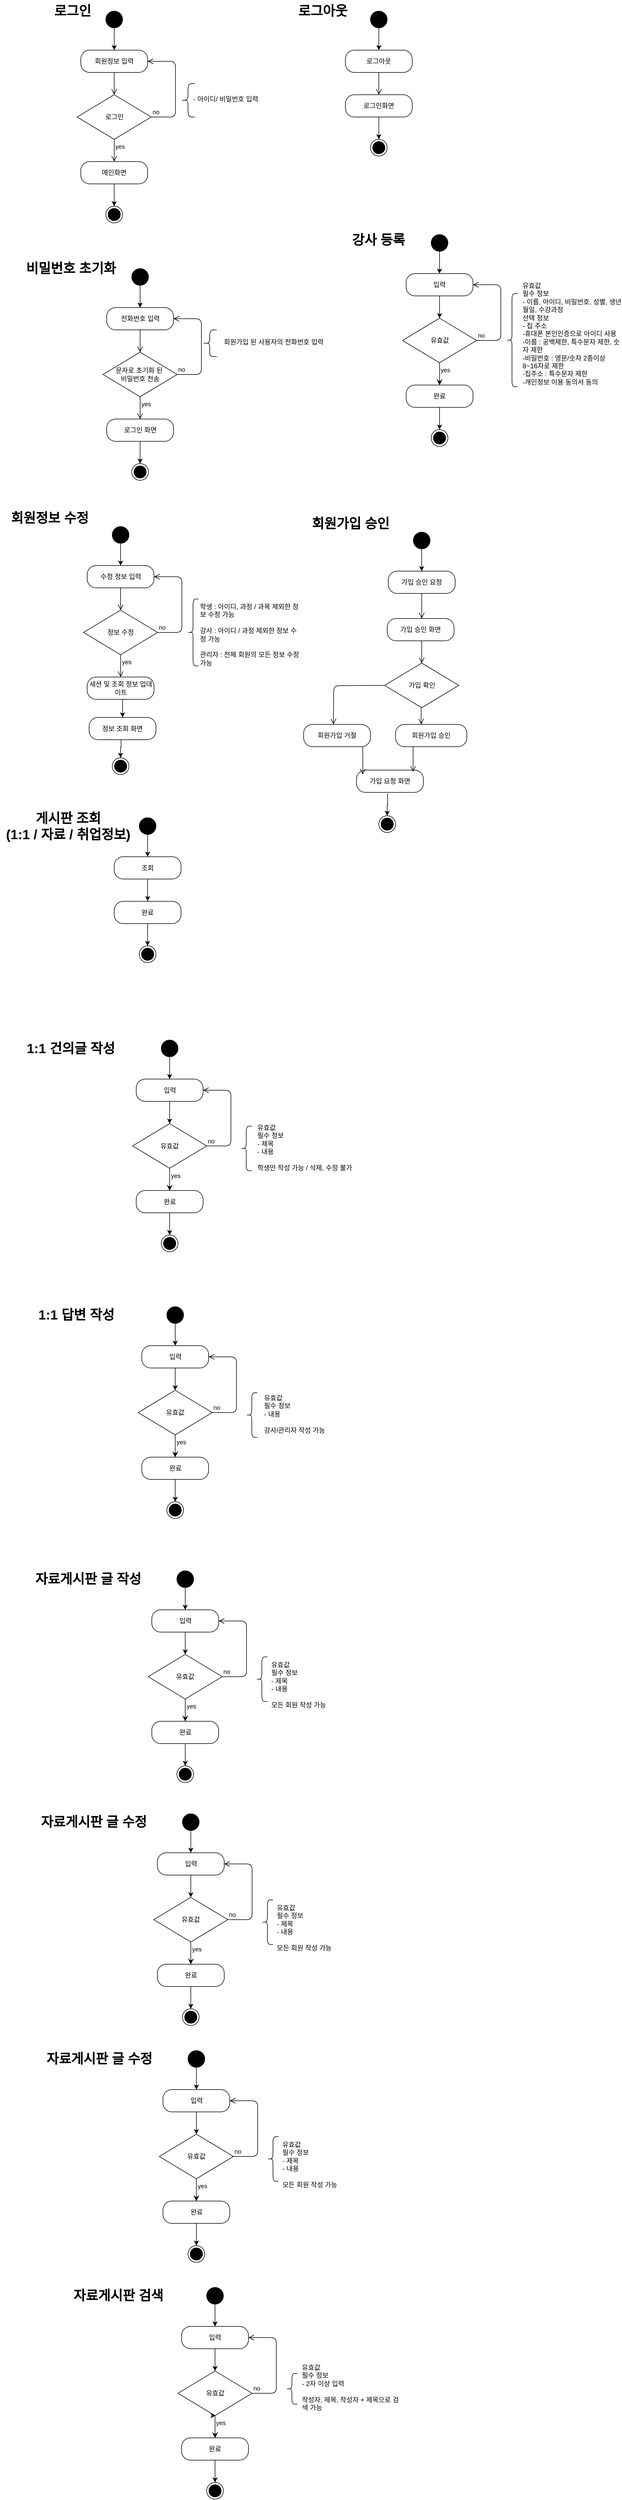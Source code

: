 <mxfile version="10.6.5" type="device"><diagram id="bCNBobbqlN_mOFYmyGIE" name="Page-1"><mxGraphModel dx="1394" dy="715" grid="1" gridSize="10" guides="1" tooltips="1" connect="1" arrows="1" fold="1" page="1" pageScale="1" pageWidth="1000" pageHeight="2000" math="0" shadow="0"><root><mxCell id="0"/><mxCell id="1" parent="0"/><mxCell id="u-RbfSoz8ixQ1ayMoQ2d-29" style="edgeStyle=orthogonalEdgeStyle;rounded=0;orthogonalLoop=1;jettySize=auto;html=1;entryX=0.5;entryY=0;entryDx=0;entryDy=0;" parent="1" source="u-RbfSoz8ixQ1ayMoQ2d-7" target="u-RbfSoz8ixQ1ayMoQ2d-18" edge="1"><mxGeometry relative="1" as="geometry"/></mxCell><mxCell id="u-RbfSoz8ixQ1ayMoQ2d-7" value="" style="ellipse;whiteSpace=wrap;html=1;aspect=fixed;fillColor=#000000;" parent="1" vertex="1"><mxGeometry x="190" y="70" width="30" height="30" as="geometry"/></mxCell><mxCell id="u-RbfSoz8ixQ1ayMoQ2d-13" value="" style="ellipse;html=1;shape=endState;fillColor=#000000;strokeColor=#000000;" parent="1" vertex="1"><mxGeometry x="190" y="420" width="30" height="30" as="geometry"/></mxCell><mxCell id="u-RbfSoz8ixQ1ayMoQ2d-15" value="로그인" style="rhombus;whiteSpace=wrap;html=1;fillColor=#FFFFFF;strokeColor=#000000;" parent="1" vertex="1"><mxGeometry x="138.5" y="220" width="133" height="80" as="geometry"/></mxCell><mxCell id="u-RbfSoz8ixQ1ayMoQ2d-16" value="no" style="edgeStyle=orthogonalEdgeStyle;html=1;align=left;verticalAlign=bottom;endArrow=open;endSize=8;strokeColor=#000000;entryX=1;entryY=0.5;entryDx=0;entryDy=0;exitX=1;exitY=0.5;exitDx=0;exitDy=0;" parent="1" source="u-RbfSoz8ixQ1ayMoQ2d-15" target="u-RbfSoz8ixQ1ayMoQ2d-18" edge="1"><mxGeometry x="-1" relative="1" as="geometry"><mxPoint x="345" y="260" as="targetPoint"/><Array as="points"><mxPoint x="315" y="260"/><mxPoint x="315" y="160"/></Array></mxGeometry></mxCell><mxCell id="u-RbfSoz8ixQ1ayMoQ2d-17" value="yes" style="edgeStyle=orthogonalEdgeStyle;html=1;align=left;verticalAlign=top;endArrow=open;endSize=8;strokeColor=#000000;" parent="1" source="u-RbfSoz8ixQ1ayMoQ2d-15" edge="1"><mxGeometry x="-1" relative="1" as="geometry"><mxPoint x="205" y="340" as="targetPoint"/></mxGeometry></mxCell><mxCell id="u-RbfSoz8ixQ1ayMoQ2d-18" value="회원정보 입력" style="rounded=1;whiteSpace=wrap;html=1;arcSize=40;fontColor=#000000;fillColor=#FFFFFF;strokeColor=#000000;" parent="1" vertex="1"><mxGeometry x="145" y="140" width="120" height="40" as="geometry"/></mxCell><mxCell id="u-RbfSoz8ixQ1ayMoQ2d-19" value="" style="edgeStyle=orthogonalEdgeStyle;html=1;verticalAlign=bottom;endArrow=open;endSize=8;strokeColor=#000000;" parent="1" source="u-RbfSoz8ixQ1ayMoQ2d-18" edge="1"><mxGeometry relative="1" as="geometry"><mxPoint x="205" y="220" as="targetPoint"/></mxGeometry></mxCell><mxCell id="u-RbfSoz8ixQ1ayMoQ2d-21" value="" style="shape=curlyBracket;whiteSpace=wrap;html=1;rounded=1;fillColor=#FFFFFF;" parent="1" vertex="1"><mxGeometry x="325" y="200" width="25" height="60" as="geometry"/></mxCell><mxCell id="u-RbfSoz8ixQ1ayMoQ2d-27" value="&lt;div style=&quot;text-align: left&quot;&gt;&lt;br&gt;&lt;/div&gt;&lt;div style=&quot;text-align: left&quot;&gt;&lt;span&gt;- 아이디/ 비밀번호 입력&lt;/span&gt;&lt;/div&gt;" style="text;html=1;strokeColor=none;fillColor=none;align=left;verticalAlign=top;whiteSpace=wrap;rounded=0;" parent="1" vertex="1"><mxGeometry x="345" y="200" width="135" height="70" as="geometry"/></mxCell><mxCell id="u-RbfSoz8ixQ1ayMoQ2d-30" style="edgeStyle=orthogonalEdgeStyle;rounded=0;orthogonalLoop=1;jettySize=auto;html=1;entryX=0.5;entryY=0;entryDx=0;entryDy=0;" parent="1" source="u-RbfSoz8ixQ1ayMoQ2d-28" target="u-RbfSoz8ixQ1ayMoQ2d-13" edge="1"><mxGeometry relative="1" as="geometry"/></mxCell><mxCell id="u-RbfSoz8ixQ1ayMoQ2d-28" value="메인화면" style="rounded=1;whiteSpace=wrap;html=1;arcSize=40;fontColor=#000000;fillColor=#FFFFFF;strokeColor=#000000;" parent="1" vertex="1"><mxGeometry x="145" y="340" width="120" height="40" as="geometry"/></mxCell><mxCell id="u-RbfSoz8ixQ1ayMoQ2d-31" value="로그인" style="text;strokeColor=none;fillColor=none;html=1;fontSize=24;fontStyle=1;verticalAlign=middle;align=center;" parent="1" vertex="1"><mxGeometry x="80" y="50" width="100" height="40" as="geometry"/></mxCell><mxCell id="RcKYRtYj7qmpSIe4hJUD-1" style="edgeStyle=orthogonalEdgeStyle;rounded=0;orthogonalLoop=1;jettySize=auto;html=1;entryX=0.5;entryY=0;entryDx=0;entryDy=0;" parent="1" source="RcKYRtYj7qmpSIe4hJUD-2" target="RcKYRtYj7qmpSIe4hJUD-7" edge="1"><mxGeometry relative="1" as="geometry"/></mxCell><mxCell id="RcKYRtYj7qmpSIe4hJUD-2" value="" style="ellipse;whiteSpace=wrap;html=1;aspect=fixed;fillColor=#000000;" parent="1" vertex="1"><mxGeometry x="665" y="70" width="30" height="30" as="geometry"/></mxCell><mxCell id="RcKYRtYj7qmpSIe4hJUD-3" value="" style="ellipse;html=1;shape=endState;fillColor=#000000;strokeColor=#000000;" parent="1" vertex="1"><mxGeometry x="665" y="300" width="30" height="30" as="geometry"/></mxCell><mxCell id="RcKYRtYj7qmpSIe4hJUD-7" value="로그아웃" style="rounded=1;whiteSpace=wrap;html=1;arcSize=40;fontColor=#000000;fillColor=#FFFFFF;strokeColor=#000000;" parent="1" vertex="1"><mxGeometry x="620" y="140" width="120" height="40" as="geometry"/></mxCell><mxCell id="RcKYRtYj7qmpSIe4hJUD-8" value="" style="edgeStyle=orthogonalEdgeStyle;html=1;verticalAlign=bottom;endArrow=open;endSize=8;strokeColor=#000000;" parent="1" source="RcKYRtYj7qmpSIe4hJUD-7" edge="1"><mxGeometry relative="1" as="geometry"><mxPoint x="680" y="220" as="targetPoint"/></mxGeometry></mxCell><mxCell id="RcKYRtYj7qmpSIe4hJUD-11" style="edgeStyle=orthogonalEdgeStyle;rounded=0;orthogonalLoop=1;jettySize=auto;html=1;entryX=0.5;entryY=0;entryDx=0;entryDy=0;" parent="1" source="RcKYRtYj7qmpSIe4hJUD-12" target="RcKYRtYj7qmpSIe4hJUD-3" edge="1"><mxGeometry relative="1" as="geometry"/></mxCell><mxCell id="RcKYRtYj7qmpSIe4hJUD-12" value="로그인화면" style="rounded=1;whiteSpace=wrap;html=1;arcSize=40;fontColor=#000000;fillColor=#FFFFFF;strokeColor=#000000;" parent="1" vertex="1"><mxGeometry x="620" y="220" width="120" height="40" as="geometry"/></mxCell><mxCell id="RcKYRtYj7qmpSIe4hJUD-13" value="로그아웃" style="text;strokeColor=none;fillColor=none;html=1;fontSize=24;fontStyle=1;verticalAlign=middle;align=center;" parent="1" vertex="1"><mxGeometry x="500" y="50" width="158" height="40" as="geometry"/></mxCell><mxCell id="RcKYRtYj7qmpSIe4hJUD-27" style="edgeStyle=orthogonalEdgeStyle;rounded=0;orthogonalLoop=1;jettySize=auto;html=1;entryX=0.5;entryY=0;entryDx=0;entryDy=0;" parent="1" source="RcKYRtYj7qmpSIe4hJUD-28" target="RcKYRtYj7qmpSIe4hJUD-33" edge="1"><mxGeometry relative="1" as="geometry"/></mxCell><mxCell id="RcKYRtYj7qmpSIe4hJUD-28" value="" style="ellipse;whiteSpace=wrap;html=1;aspect=fixed;fillColor=#000000;" parent="1" vertex="1"><mxGeometry x="236.5" y="532" width="30" height="30" as="geometry"/></mxCell><mxCell id="RcKYRtYj7qmpSIe4hJUD-29" value="" style="ellipse;html=1;shape=endState;fillColor=#000000;strokeColor=#000000;" parent="1" vertex="1"><mxGeometry x="236.5" y="882" width="30" height="30" as="geometry"/></mxCell><mxCell id="RcKYRtYj7qmpSIe4hJUD-30" value="문자로 초기화 된&amp;nbsp;&lt;br&gt;비밀번호 전송&lt;br&gt;" style="rhombus;whiteSpace=wrap;html=1;fillColor=#FFFFFF;strokeColor=#000000;" parent="1" vertex="1"><mxGeometry x="185" y="682" width="133" height="80" as="geometry"/></mxCell><mxCell id="RcKYRtYj7qmpSIe4hJUD-31" value="no" style="edgeStyle=orthogonalEdgeStyle;html=1;align=left;verticalAlign=bottom;endArrow=open;endSize=8;strokeColor=#000000;entryX=1;entryY=0.5;entryDx=0;entryDy=0;exitX=1;exitY=0.5;exitDx=0;exitDy=0;" parent="1" source="RcKYRtYj7qmpSIe4hJUD-30" target="RcKYRtYj7qmpSIe4hJUD-33" edge="1"><mxGeometry x="-1" relative="1" as="geometry"><mxPoint x="391.5" y="722" as="targetPoint"/><Array as="points"><mxPoint x="361.5" y="722"/><mxPoint x="361.5" y="622"/></Array></mxGeometry></mxCell><mxCell id="RcKYRtYj7qmpSIe4hJUD-32" value="yes" style="edgeStyle=orthogonalEdgeStyle;html=1;align=left;verticalAlign=top;endArrow=open;endSize=8;strokeColor=#000000;" parent="1" source="RcKYRtYj7qmpSIe4hJUD-30" edge="1"><mxGeometry x="-1" relative="1" as="geometry"><mxPoint x="251.5" y="802" as="targetPoint"/></mxGeometry></mxCell><mxCell id="RcKYRtYj7qmpSIe4hJUD-33" value="전화번호 입력" style="rounded=1;whiteSpace=wrap;html=1;arcSize=40;fontColor=#000000;fillColor=#FFFFFF;strokeColor=#000000;" parent="1" vertex="1"><mxGeometry x="191.5" y="602" width="120" height="40" as="geometry"/></mxCell><mxCell id="RcKYRtYj7qmpSIe4hJUD-34" value="" style="edgeStyle=orthogonalEdgeStyle;html=1;verticalAlign=bottom;endArrow=open;endSize=8;strokeColor=#000000;" parent="1" source="RcKYRtYj7qmpSIe4hJUD-33" edge="1"><mxGeometry relative="1" as="geometry"><mxPoint x="251.5" y="682" as="targetPoint"/></mxGeometry></mxCell><mxCell id="RcKYRtYj7qmpSIe4hJUD-35" value="" style="shape=curlyBracket;whiteSpace=wrap;html=1;rounded=1;fillColor=#FFFFFF;" parent="1" vertex="1"><mxGeometry x="364" y="642" width="25" height="48" as="geometry"/></mxCell><mxCell id="RcKYRtYj7qmpSIe4hJUD-36" value="&lt;div style=&quot;text-align: left&quot;&gt;&lt;br&gt;&lt;/div&gt;&lt;div style=&quot;text-align: left&quot;&gt;&lt;span&gt;회원가입 된 사용자의 전화번호 입력&lt;/span&gt;&lt;/div&gt;" style="text;html=1;strokeColor=none;fillColor=none;align=center;verticalAlign=middle;whiteSpace=wrap;rounded=0;" parent="1" vertex="1"><mxGeometry x="384" y="642" width="215" height="28" as="geometry"/></mxCell><mxCell id="RcKYRtYj7qmpSIe4hJUD-37" style="edgeStyle=orthogonalEdgeStyle;rounded=0;orthogonalLoop=1;jettySize=auto;html=1;entryX=0.5;entryY=0;entryDx=0;entryDy=0;" parent="1" source="RcKYRtYj7qmpSIe4hJUD-38" target="RcKYRtYj7qmpSIe4hJUD-29" edge="1"><mxGeometry relative="1" as="geometry"/></mxCell><mxCell id="RcKYRtYj7qmpSIe4hJUD-38" value="로그인 화면" style="rounded=1;whiteSpace=wrap;html=1;arcSize=40;fontColor=#000000;fillColor=#FFFFFF;strokeColor=#000000;" parent="1" vertex="1"><mxGeometry x="191.5" y="802" width="120" height="40" as="geometry"/></mxCell><mxCell id="RcKYRtYj7qmpSIe4hJUD-39" value="비밀번호 초기화" style="text;strokeColor=none;fillColor=none;html=1;fontSize=24;fontStyle=1;verticalAlign=middle;align=center;" parent="1" vertex="1"><mxGeometry x="76.5" y="512" width="100" height="40" as="geometry"/></mxCell><mxCell id="RcKYRtYj7qmpSIe4hJUD-40" style="edgeStyle=orthogonalEdgeStyle;rounded=0;orthogonalLoop=1;jettySize=auto;html=1;entryX=0.5;entryY=0;entryDx=0;entryDy=0;" parent="1" source="RcKYRtYj7qmpSIe4hJUD-41" target="RcKYRtYj7qmpSIe4hJUD-46" edge="1"><mxGeometry relative="1" as="geometry"/></mxCell><mxCell id="RcKYRtYj7qmpSIe4hJUD-41" value="" style="ellipse;whiteSpace=wrap;html=1;aspect=fixed;fillColor=#000000;" parent="1" vertex="1"><mxGeometry x="201.5" y="995" width="30" height="30" as="geometry"/></mxCell><mxCell id="RcKYRtYj7qmpSIe4hJUD-42" value="" style="ellipse;html=1;shape=endState;fillColor=#000000;strokeColor=#000000;" parent="1" vertex="1"><mxGeometry x="201.5" y="1410" width="30" height="30" as="geometry"/></mxCell><mxCell id="RcKYRtYj7qmpSIe4hJUD-43" value="정보 수정" style="rhombus;whiteSpace=wrap;html=1;fillColor=#FFFFFF;strokeColor=#000000;" parent="1" vertex="1"><mxGeometry x="150" y="1145" width="133" height="80" as="geometry"/></mxCell><mxCell id="RcKYRtYj7qmpSIe4hJUD-44" value="no" style="edgeStyle=orthogonalEdgeStyle;html=1;align=left;verticalAlign=bottom;endArrow=open;endSize=8;strokeColor=#000000;entryX=1;entryY=0.5;entryDx=0;entryDy=0;exitX=1;exitY=0.5;exitDx=0;exitDy=0;" parent="1" source="RcKYRtYj7qmpSIe4hJUD-43" target="RcKYRtYj7qmpSIe4hJUD-46" edge="1"><mxGeometry x="-1" relative="1" as="geometry"><mxPoint x="356.5" y="1185" as="targetPoint"/><Array as="points"><mxPoint x="326.5" y="1185"/><mxPoint x="326.5" y="1085"/></Array></mxGeometry></mxCell><mxCell id="RcKYRtYj7qmpSIe4hJUD-45" value="yes" style="edgeStyle=orthogonalEdgeStyle;html=1;align=left;verticalAlign=top;endArrow=open;endSize=8;strokeColor=#000000;" parent="1" source="RcKYRtYj7qmpSIe4hJUD-43" edge="1"><mxGeometry x="-1" relative="1" as="geometry"><mxPoint x="216.5" y="1265" as="targetPoint"/></mxGeometry></mxCell><mxCell id="RcKYRtYj7qmpSIe4hJUD-46" value="수정 정보 입력" style="rounded=1;whiteSpace=wrap;html=1;arcSize=40;fontColor=#000000;fillColor=#FFFFFF;strokeColor=#000000;" parent="1" vertex="1"><mxGeometry x="156.5" y="1065" width="120" height="40" as="geometry"/></mxCell><mxCell id="RcKYRtYj7qmpSIe4hJUD-47" value="" style="edgeStyle=orthogonalEdgeStyle;html=1;verticalAlign=bottom;endArrow=open;endSize=8;strokeColor=#000000;" parent="1" source="RcKYRtYj7qmpSIe4hJUD-46" edge="1"><mxGeometry relative="1" as="geometry"><mxPoint x="216.5" y="1145" as="targetPoint"/></mxGeometry></mxCell><mxCell id="RcKYRtYj7qmpSIe4hJUD-48" value="" style="shape=curlyBracket;whiteSpace=wrap;html=1;rounded=1;fillColor=#FFFFFF;" parent="1" vertex="1"><mxGeometry x="336.5" y="1125" width="20" height="120" as="geometry"/></mxCell><mxCell id="RcKYRtYj7qmpSIe4hJUD-49" value="&lt;div style=&quot;text-align: left&quot;&gt;학생 : 아이디, 과정 / 과목 제외한 정보 수정 가능&lt;/div&gt;&lt;div style=&quot;text-align: left&quot;&gt;&lt;br&gt;&lt;/div&gt;&lt;div style=&quot;text-align: left&quot;&gt;강사 : 아이디 / 과정 제외한 정보 수정 가능&lt;/div&gt;&lt;div style=&quot;text-align: left&quot;&gt;&lt;br&gt;&lt;/div&gt;&lt;div style=&quot;text-align: left&quot;&gt;관리자 : 전체 회원의 모든 정보 수정 가능&lt;/div&gt;" style="text;html=1;strokeColor=none;fillColor=none;align=left;verticalAlign=top;whiteSpace=wrap;rounded=0;" parent="1" vertex="1"><mxGeometry x="356.5" y="1125" width="180" height="120" as="geometry"/></mxCell><mxCell id="RcKYRtYj7qmpSIe4hJUD-50" style="edgeStyle=orthogonalEdgeStyle;rounded=0;orthogonalLoop=1;jettySize=auto;html=1;entryX=0.5;entryY=0;entryDx=0;entryDy=0;" parent="1" target="RcKYRtYj7qmpSIe4hJUD-42" edge="1"><mxGeometry relative="1" as="geometry"><mxPoint x="217" y="1370" as="sourcePoint"/></mxGeometry></mxCell><mxCell id="RcKYRtYj7qmpSIe4hJUD-51" value="세션 및 조회 정보 업데이트&lt;br&gt;" style="rounded=1;whiteSpace=wrap;html=1;arcSize=40;fontColor=#000000;fillColor=#FFFFFF;strokeColor=#000000;" parent="1" vertex="1"><mxGeometry x="156.5" y="1265" width="120" height="40" as="geometry"/></mxCell><mxCell id="RcKYRtYj7qmpSIe4hJUD-52" value="회원정보 수정" style="text;strokeColor=none;fillColor=none;html=1;fontSize=24;fontStyle=1;verticalAlign=middle;align=center;" parent="1" vertex="1"><mxGeometry x="38.5" y="960" width="100" height="40" as="geometry"/></mxCell><mxCell id="RcKYRtYj7qmpSIe4hJUD-94" value="정보 조회 화면" style="rounded=1;whiteSpace=wrap;html=1;arcSize=40;fontColor=#000000;fillColor=#FFFFFF;strokeColor=#000000;" parent="1" vertex="1"><mxGeometry x="160" y="1337.5" width="120" height="40" as="geometry"/></mxCell><mxCell id="RcKYRtYj7qmpSIe4hJUD-106" style="edgeStyle=orthogonalEdgeStyle;rounded=0;orthogonalLoop=1;jettySize=auto;html=1;entryX=0.5;entryY=0;entryDx=0;entryDy=0;" parent="1" target="RcKYRtYj7qmpSIe4hJUD-94" edge="1"><mxGeometry relative="1" as="geometry"><mxPoint x="215.5" y="1305" as="sourcePoint"/><mxPoint x="216" y="1330" as="targetPoint"/></mxGeometry></mxCell><mxCell id="RcKYRtYj7qmpSIe4hJUD-109" style="edgeStyle=orthogonalEdgeStyle;rounded=0;orthogonalLoop=1;jettySize=auto;html=1;entryX=0.5;entryY=0;entryDx=0;entryDy=0;" parent="1" source="RcKYRtYj7qmpSIe4hJUD-110" target="RcKYRtYj7qmpSIe4hJUD-112" edge="1"><mxGeometry relative="1" as="geometry"/></mxCell><mxCell id="RcKYRtYj7qmpSIe4hJUD-110" value="" style="ellipse;whiteSpace=wrap;html=1;aspect=fixed;fillColor=#000000;" parent="1" vertex="1"><mxGeometry x="250" y="1517.5" width="30" height="30" as="geometry"/></mxCell><mxCell id="RcKYRtYj7qmpSIe4hJUD-111" style="edgeStyle=orthogonalEdgeStyle;rounded=0;orthogonalLoop=1;jettySize=auto;html=1;entryX=0.5;entryY=0;entryDx=0;entryDy=0;" parent="1" source="RcKYRtYj7qmpSIe4hJUD-112" edge="1"><mxGeometry relative="1" as="geometry"><mxPoint x="265.029" y="1667.029" as="targetPoint"/></mxGeometry></mxCell><mxCell id="RcKYRtYj7qmpSIe4hJUD-112" value="조회" style="rounded=1;whiteSpace=wrap;html=1;arcSize=40;fontColor=#000000;fillColor=#FFFFFF;strokeColor=#000000;" parent="1" vertex="1"><mxGeometry x="205" y="1587.5" width="120" height="40" as="geometry"/></mxCell><mxCell id="RcKYRtYj7qmpSIe4hJUD-113" value="완료" style="rounded=1;whiteSpace=wrap;html=1;arcSize=40;fontColor=#000000;fillColor=#FFFFFF;strokeColor=#000000;" parent="1" vertex="1"><mxGeometry x="205" y="1667.5" width="120" height="40" as="geometry"/></mxCell><mxCell id="RcKYRtYj7qmpSIe4hJUD-114" value="게시판 조회&lt;br&gt;(1:1 / 자료 / 취업정보)&lt;br&gt;" style="text;strokeColor=none;fillColor=none;html=1;fontSize=24;fontStyle=1;verticalAlign=middle;align=center;" parent="1" vertex="1"><mxGeometry y="1512.5" width="244" height="40" as="geometry"/></mxCell><mxCell id="RcKYRtYj7qmpSIe4hJUD-115" value="" style="ellipse;html=1;shape=endState;fillColor=#000000;strokeColor=#000000;" parent="1" vertex="1"><mxGeometry x="250" y="1747.5" width="30" height="30" as="geometry"/></mxCell><mxCell id="RcKYRtYj7qmpSIe4hJUD-116" style="edgeStyle=orthogonalEdgeStyle;rounded=0;orthogonalLoop=1;jettySize=auto;html=1;exitX=0.5;exitY=1;exitDx=0;exitDy=0;" parent="1" source="RcKYRtYj7qmpSIe4hJUD-113" target="RcKYRtYj7qmpSIe4hJUD-115" edge="1"><mxGeometry relative="1" as="geometry"><mxPoint x="265.029" y="1707.029" as="sourcePoint"/><mxPoint x="265" y="1867.5" as="targetPoint"/><Array as="points"/></mxGeometry></mxCell><mxCell id="RcKYRtYj7qmpSIe4hJUD-117" value="1:1 건의글 작성&amp;nbsp;&lt;br&gt;" style="text;strokeColor=none;fillColor=none;html=1;fontSize=24;fontStyle=1;verticalAlign=middle;align=center;" parent="1" vertex="1"><mxGeometry x="8" y="1911.5" width="244" height="40" as="geometry"/></mxCell><mxCell id="RcKYRtYj7qmpSIe4hJUD-118" style="edgeStyle=orthogonalEdgeStyle;rounded=0;orthogonalLoop=1;jettySize=auto;html=1;entryX=0.5;entryY=0;entryDx=0;entryDy=0;" parent="1" source="RcKYRtYj7qmpSIe4hJUD-119" target="RcKYRtYj7qmpSIe4hJUD-127" edge="1"><mxGeometry relative="1" as="geometry"/></mxCell><mxCell id="RcKYRtYj7qmpSIe4hJUD-119" value="" style="ellipse;whiteSpace=wrap;html=1;aspect=fixed;fillColor=#000000;" parent="1" vertex="1"><mxGeometry x="289.5" y="1916.5" width="30" height="30" as="geometry"/></mxCell><mxCell id="RcKYRtYj7qmpSIe4hJUD-120" value="" style="ellipse;html=1;shape=endState;fillColor=#000000;strokeColor=#000000;" parent="1" vertex="1"><mxGeometry x="289.5" y="2266.5" width="30" height="30" as="geometry"/></mxCell><mxCell id="RcKYRtYj7qmpSIe4hJUD-121" value="" style="edgeStyle=orthogonalEdgeStyle;rounded=0;orthogonalLoop=1;jettySize=auto;html=1;" parent="1" source="RcKYRtYj7qmpSIe4hJUD-122" target="RcKYRtYj7qmpSIe4hJUD-129" edge="1"><mxGeometry relative="1" as="geometry"/></mxCell><mxCell id="RcKYRtYj7qmpSIe4hJUD-122" value="유효값" style="rhombus;whiteSpace=wrap;html=1;fillColor=#FFFFFF;strokeColor=#000000;" parent="1" vertex="1"><mxGeometry x="238" y="2066.5" width="133" height="80" as="geometry"/></mxCell><mxCell id="RcKYRtYj7qmpSIe4hJUD-123" value="no" style="edgeStyle=orthogonalEdgeStyle;html=1;align=left;verticalAlign=bottom;endArrow=open;endSize=8;strokeColor=#000000;entryX=1;entryY=0.5;entryDx=0;entryDy=0;exitX=1;exitY=0.5;exitDx=0;exitDy=0;" parent="1" source="RcKYRtYj7qmpSIe4hJUD-122" target="RcKYRtYj7qmpSIe4hJUD-127" edge="1"><mxGeometry x="-1" relative="1" as="geometry"><mxPoint x="364.5" y="2066.5" as="targetPoint"/><Array as="points"><mxPoint x="414.5" y="2106.5"/><mxPoint x="414.5" y="2006.5"/></Array></mxGeometry></mxCell><mxCell id="RcKYRtYj7qmpSIe4hJUD-124" value="yes" style="edgeStyle=orthogonalEdgeStyle;html=1;align=left;verticalAlign=top;endArrow=open;endSize=8;strokeColor=#000000;" parent="1" source="RcKYRtYj7qmpSIe4hJUD-122" edge="1"><mxGeometry x="-1" relative="1" as="geometry"><mxPoint x="304.5" y="2186.5" as="targetPoint"/></mxGeometry></mxCell><mxCell id="RcKYRtYj7qmpSIe4hJUD-125" value="" style="edgeStyle=orthogonalEdgeStyle;rounded=0;orthogonalLoop=1;jettySize=auto;html=1;exitX=0.5;exitY=1;exitDx=0;exitDy=0;" parent="1" edge="1"><mxGeometry relative="1" as="geometry"><mxPoint x="304.5" y="2146.5" as="sourcePoint"/><mxPoint x="305" y="2146" as="targetPoint"/></mxGeometry></mxCell><mxCell id="RcKYRtYj7qmpSIe4hJUD-126" style="edgeStyle=orthogonalEdgeStyle;rounded=0;orthogonalLoop=1;jettySize=auto;html=1;entryX=0.5;entryY=0;entryDx=0;entryDy=0;" parent="1" source="RcKYRtYj7qmpSIe4hJUD-127" target="RcKYRtYj7qmpSIe4hJUD-122" edge="1"><mxGeometry relative="1" as="geometry"><mxPoint x="304.5" y="2046.5" as="targetPoint"/></mxGeometry></mxCell><mxCell id="RcKYRtYj7qmpSIe4hJUD-127" value="입력" style="rounded=1;whiteSpace=wrap;html=1;arcSize=40;fontColor=#000000;fillColor=#FFFFFF;strokeColor=#000000;" parent="1" vertex="1"><mxGeometry x="244.5" y="1986.5" width="120" height="40" as="geometry"/></mxCell><mxCell id="RcKYRtYj7qmpSIe4hJUD-128" style="edgeStyle=orthogonalEdgeStyle;rounded=0;orthogonalLoop=1;jettySize=auto;html=1;" parent="1" source="RcKYRtYj7qmpSIe4hJUD-129" edge="1"><mxGeometry relative="1" as="geometry"><mxPoint x="304.5" y="2266.5" as="targetPoint"/></mxGeometry></mxCell><mxCell id="RcKYRtYj7qmpSIe4hJUD-129" value="완료" style="rounded=1;whiteSpace=wrap;html=1;arcSize=40;fontColor=#000000;fillColor=#FFFFFF;strokeColor=#000000;" parent="1" vertex="1"><mxGeometry x="244.5" y="2186.5" width="120" height="40" as="geometry"/></mxCell><mxCell id="RcKYRtYj7qmpSIe4hJUD-130" value="" style="shape=curlyBracket;whiteSpace=wrap;html=1;rounded=1;fillColor=#FFFFFF;" parent="1" vertex="1"><mxGeometry x="432" y="2071" width="20" height="80" as="geometry"/></mxCell><mxCell id="RcKYRtYj7qmpSIe4hJUD-131" value="&lt;div style=&quot;text-align: left&quot;&gt;유효값&lt;/div&gt;&lt;div style=&quot;text-align: left&quot;&gt;필수 정보&lt;/div&gt;&lt;div style=&quot;text-align: left&quot;&gt;- 제목&lt;/div&gt;&lt;div style=&quot;text-align: left&quot;&gt;- 내용&amp;nbsp;&lt;/div&gt;&lt;div style=&quot;text-align: left&quot;&gt;&lt;br&gt;&lt;/div&gt;&lt;div style=&quot;text-align: left&quot;&gt;학생만 작성 가능 / 삭제, 수정 불가&lt;/div&gt;&lt;div style=&quot;text-align: left&quot;&gt;&lt;br&gt;&lt;/div&gt;" style="text;html=1;strokeColor=none;fillColor=none;align=left;verticalAlign=top;whiteSpace=wrap;rounded=0;horizontal=1;" parent="1" vertex="1"><mxGeometry x="460.206" y="2060" width="180" height="120" as="geometry"/></mxCell><mxCell id="RcKYRtYj7qmpSIe4hJUD-132" value="1:1 답변 작성&amp;nbsp;&lt;br&gt;" style="text;strokeColor=none;fillColor=none;html=1;fontSize=24;fontStyle=1;verticalAlign=middle;align=center;" parent="1" vertex="1"><mxGeometry x="18" y="2390" width="244" height="40" as="geometry"/></mxCell><mxCell id="RcKYRtYj7qmpSIe4hJUD-133" style="edgeStyle=orthogonalEdgeStyle;rounded=0;orthogonalLoop=1;jettySize=auto;html=1;entryX=0.5;entryY=0;entryDx=0;entryDy=0;" parent="1" source="RcKYRtYj7qmpSIe4hJUD-134" target="RcKYRtYj7qmpSIe4hJUD-142" edge="1"><mxGeometry relative="1" as="geometry"/></mxCell><mxCell id="RcKYRtYj7qmpSIe4hJUD-134" value="" style="ellipse;whiteSpace=wrap;html=1;aspect=fixed;fillColor=#000000;" parent="1" vertex="1"><mxGeometry x="299.5" y="2395" width="30" height="30" as="geometry"/></mxCell><mxCell id="RcKYRtYj7qmpSIe4hJUD-135" value="" style="ellipse;html=1;shape=endState;fillColor=#000000;strokeColor=#000000;" parent="1" vertex="1"><mxGeometry x="299.5" y="2745" width="30" height="30" as="geometry"/></mxCell><mxCell id="RcKYRtYj7qmpSIe4hJUD-136" value="" style="edgeStyle=orthogonalEdgeStyle;rounded=0;orthogonalLoop=1;jettySize=auto;html=1;" parent="1" source="RcKYRtYj7qmpSIe4hJUD-137" target="RcKYRtYj7qmpSIe4hJUD-144" edge="1"><mxGeometry relative="1" as="geometry"/></mxCell><mxCell id="RcKYRtYj7qmpSIe4hJUD-137" value="유효값" style="rhombus;whiteSpace=wrap;html=1;fillColor=#FFFFFF;strokeColor=#000000;" parent="1" vertex="1"><mxGeometry x="248" y="2545" width="133" height="80" as="geometry"/></mxCell><mxCell id="RcKYRtYj7qmpSIe4hJUD-138" value="no" style="edgeStyle=orthogonalEdgeStyle;html=1;align=left;verticalAlign=bottom;endArrow=open;endSize=8;strokeColor=#000000;entryX=1;entryY=0.5;entryDx=0;entryDy=0;exitX=1;exitY=0.5;exitDx=0;exitDy=0;" parent="1" source="RcKYRtYj7qmpSIe4hJUD-137" target="RcKYRtYj7qmpSIe4hJUD-142" edge="1"><mxGeometry x="-1" relative="1" as="geometry"><mxPoint x="374.5" y="2545" as="targetPoint"/><Array as="points"><mxPoint x="424.5" y="2585"/><mxPoint x="424.5" y="2485"/></Array></mxGeometry></mxCell><mxCell id="RcKYRtYj7qmpSIe4hJUD-139" value="yes" style="edgeStyle=orthogonalEdgeStyle;html=1;align=left;verticalAlign=top;endArrow=open;endSize=8;strokeColor=#000000;" parent="1" source="RcKYRtYj7qmpSIe4hJUD-137" edge="1"><mxGeometry x="-1" relative="1" as="geometry"><mxPoint x="314.5" y="2665" as="targetPoint"/></mxGeometry></mxCell><mxCell id="RcKYRtYj7qmpSIe4hJUD-140" value="" style="edgeStyle=orthogonalEdgeStyle;rounded=0;orthogonalLoop=1;jettySize=auto;html=1;exitX=0.5;exitY=1;exitDx=0;exitDy=0;" parent="1" edge="1"><mxGeometry relative="1" as="geometry"><mxPoint x="314.5" y="2625" as="sourcePoint"/><mxPoint x="315" y="2624.5" as="targetPoint"/></mxGeometry></mxCell><mxCell id="RcKYRtYj7qmpSIe4hJUD-141" style="edgeStyle=orthogonalEdgeStyle;rounded=0;orthogonalLoop=1;jettySize=auto;html=1;entryX=0.5;entryY=0;entryDx=0;entryDy=0;" parent="1" source="RcKYRtYj7qmpSIe4hJUD-142" target="RcKYRtYj7qmpSIe4hJUD-137" edge="1"><mxGeometry relative="1" as="geometry"><mxPoint x="314.5" y="2525" as="targetPoint"/></mxGeometry></mxCell><mxCell id="RcKYRtYj7qmpSIe4hJUD-142" value="입력" style="rounded=1;whiteSpace=wrap;html=1;arcSize=40;fontColor=#000000;fillColor=#FFFFFF;strokeColor=#000000;" parent="1" vertex="1"><mxGeometry x="254.5" y="2465" width="120" height="40" as="geometry"/></mxCell><mxCell id="RcKYRtYj7qmpSIe4hJUD-143" style="edgeStyle=orthogonalEdgeStyle;rounded=0;orthogonalLoop=1;jettySize=auto;html=1;" parent="1" source="RcKYRtYj7qmpSIe4hJUD-144" edge="1"><mxGeometry relative="1" as="geometry"><mxPoint x="314.5" y="2745" as="targetPoint"/></mxGeometry></mxCell><mxCell id="RcKYRtYj7qmpSIe4hJUD-144" value="완료" style="rounded=1;whiteSpace=wrap;html=1;arcSize=40;fontColor=#000000;fillColor=#FFFFFF;strokeColor=#000000;" parent="1" vertex="1"><mxGeometry x="254.5" y="2665" width="120" height="40" as="geometry"/></mxCell><mxCell id="RcKYRtYj7qmpSIe4hJUD-145" value="" style="shape=curlyBracket;whiteSpace=wrap;html=1;rounded=1;fillColor=#FFFFFF;" parent="1" vertex="1"><mxGeometry x="442" y="2549.5" width="20" height="80" as="geometry"/></mxCell><mxCell id="RcKYRtYj7qmpSIe4hJUD-146" value="&lt;div style=&quot;text-align: left&quot;&gt;유효값&lt;/div&gt;&lt;div style=&quot;text-align: left&quot;&gt;필수 정보&lt;/div&gt;&lt;div style=&quot;text-align: left&quot;&gt;- 내용&amp;nbsp;&lt;/div&gt;&lt;div style=&quot;text-align: left&quot;&gt;&lt;br&gt;&lt;/div&gt;&lt;div style=&quot;text-align: left&quot;&gt;강사/관리자 작성 가능&lt;/div&gt;&lt;div style=&quot;text-align: left&quot;&gt;&lt;br&gt;&lt;/div&gt;" style="text;html=1;strokeColor=none;fillColor=none;align=left;verticalAlign=top;whiteSpace=wrap;rounded=0;horizontal=1;" parent="1" vertex="1"><mxGeometry x="471.706" y="2545" width="180" height="120" as="geometry"/></mxCell><mxCell id="RcKYRtYj7qmpSIe4hJUD-147" value="자료게시판 글 작성" style="text;strokeColor=none;fillColor=none;html=1;fontSize=24;fontStyle=1;verticalAlign=middle;align=center;" parent="1" vertex="1"><mxGeometry x="36" y="2864" width="244" height="40" as="geometry"/></mxCell><mxCell id="RcKYRtYj7qmpSIe4hJUD-148" style="edgeStyle=orthogonalEdgeStyle;rounded=0;orthogonalLoop=1;jettySize=auto;html=1;entryX=0.5;entryY=0;entryDx=0;entryDy=0;" parent="1" source="RcKYRtYj7qmpSIe4hJUD-149" target="RcKYRtYj7qmpSIe4hJUD-157" edge="1"><mxGeometry relative="1" as="geometry"/></mxCell><mxCell id="RcKYRtYj7qmpSIe4hJUD-149" value="" style="ellipse;whiteSpace=wrap;html=1;aspect=fixed;fillColor=#000000;" parent="1" vertex="1"><mxGeometry x="317.5" y="2869" width="30" height="30" as="geometry"/></mxCell><mxCell id="RcKYRtYj7qmpSIe4hJUD-150" value="" style="ellipse;html=1;shape=endState;fillColor=#000000;strokeColor=#000000;" parent="1" vertex="1"><mxGeometry x="317.5" y="3219" width="30" height="30" as="geometry"/></mxCell><mxCell id="RcKYRtYj7qmpSIe4hJUD-151" value="" style="edgeStyle=orthogonalEdgeStyle;rounded=0;orthogonalLoop=1;jettySize=auto;html=1;" parent="1" source="RcKYRtYj7qmpSIe4hJUD-152" target="RcKYRtYj7qmpSIe4hJUD-159" edge="1"><mxGeometry relative="1" as="geometry"/></mxCell><mxCell id="RcKYRtYj7qmpSIe4hJUD-152" value="유효값" style="rhombus;whiteSpace=wrap;html=1;fillColor=#FFFFFF;strokeColor=#000000;" parent="1" vertex="1"><mxGeometry x="266" y="3019" width="133" height="80" as="geometry"/></mxCell><mxCell id="RcKYRtYj7qmpSIe4hJUD-153" value="no" style="edgeStyle=orthogonalEdgeStyle;html=1;align=left;verticalAlign=bottom;endArrow=open;endSize=8;strokeColor=#000000;entryX=1;entryY=0.5;entryDx=0;entryDy=0;exitX=1;exitY=0.5;exitDx=0;exitDy=0;" parent="1" source="RcKYRtYj7qmpSIe4hJUD-152" target="RcKYRtYj7qmpSIe4hJUD-157" edge="1"><mxGeometry x="-1" relative="1" as="geometry"><mxPoint x="392.5" y="3019" as="targetPoint"/><Array as="points"><mxPoint x="442.5" y="3059"/><mxPoint x="442.5" y="2959"/></Array></mxGeometry></mxCell><mxCell id="RcKYRtYj7qmpSIe4hJUD-154" value="yes" style="edgeStyle=orthogonalEdgeStyle;html=1;align=left;verticalAlign=top;endArrow=open;endSize=8;strokeColor=#000000;" parent="1" source="RcKYRtYj7qmpSIe4hJUD-152" edge="1"><mxGeometry x="-1" relative="1" as="geometry"><mxPoint x="332.5" y="3139" as="targetPoint"/></mxGeometry></mxCell><mxCell id="RcKYRtYj7qmpSIe4hJUD-155" value="" style="edgeStyle=orthogonalEdgeStyle;rounded=0;orthogonalLoop=1;jettySize=auto;html=1;exitX=0.5;exitY=1;exitDx=0;exitDy=0;" parent="1" edge="1"><mxGeometry relative="1" as="geometry"><mxPoint x="332.5" y="3099" as="sourcePoint"/><mxPoint x="333" y="3098.5" as="targetPoint"/></mxGeometry></mxCell><mxCell id="RcKYRtYj7qmpSIe4hJUD-156" style="edgeStyle=orthogonalEdgeStyle;rounded=0;orthogonalLoop=1;jettySize=auto;html=1;entryX=0.5;entryY=0;entryDx=0;entryDy=0;" parent="1" source="RcKYRtYj7qmpSIe4hJUD-157" target="RcKYRtYj7qmpSIe4hJUD-152" edge="1"><mxGeometry relative="1" as="geometry"><mxPoint x="332.5" y="2999" as="targetPoint"/></mxGeometry></mxCell><mxCell id="RcKYRtYj7qmpSIe4hJUD-157" value="입력" style="rounded=1;whiteSpace=wrap;html=1;arcSize=40;fontColor=#000000;fillColor=#FFFFFF;strokeColor=#000000;" parent="1" vertex="1"><mxGeometry x="272.5" y="2939" width="120" height="40" as="geometry"/></mxCell><mxCell id="RcKYRtYj7qmpSIe4hJUD-158" style="edgeStyle=orthogonalEdgeStyle;rounded=0;orthogonalLoop=1;jettySize=auto;html=1;" parent="1" source="RcKYRtYj7qmpSIe4hJUD-159" edge="1"><mxGeometry relative="1" as="geometry"><mxPoint x="332.5" y="3219" as="targetPoint"/></mxGeometry></mxCell><mxCell id="RcKYRtYj7qmpSIe4hJUD-159" value="완료" style="rounded=1;whiteSpace=wrap;html=1;arcSize=40;fontColor=#000000;fillColor=#FFFFFF;strokeColor=#000000;" parent="1" vertex="1"><mxGeometry x="272.5" y="3139" width="120" height="40" as="geometry"/></mxCell><mxCell id="RcKYRtYj7qmpSIe4hJUD-160" value="" style="shape=curlyBracket;whiteSpace=wrap;html=1;rounded=1;fillColor=#FFFFFF;" parent="1" vertex="1"><mxGeometry x="460" y="3023.5" width="20" height="80" as="geometry"/></mxCell><mxCell id="RcKYRtYj7qmpSIe4hJUD-162" value="&lt;div style=&quot;text-align: left&quot;&gt;유효값&lt;/div&gt;&lt;div style=&quot;text-align: left&quot;&gt;필수 정보&lt;/div&gt;&lt;div style=&quot;text-align: left&quot;&gt;- 제목&lt;/div&gt;&lt;div style=&quot;text-align: left&quot;&gt;- 내용&amp;nbsp;&lt;/div&gt;&lt;div style=&quot;text-align: left&quot;&gt;&lt;br&gt;&lt;/div&gt;&lt;div style=&quot;text-align: left&quot;&gt;모든 회원 작성 가능&lt;/div&gt;&lt;div style=&quot;text-align: left&quot;&gt;&lt;br&gt;&lt;/div&gt;" style="text;html=1;strokeColor=none;fillColor=none;align=left;verticalAlign=top;whiteSpace=wrap;rounded=0;horizontal=1;" parent="1" vertex="1"><mxGeometry x="485.206" y="3023.5" width="180" height="120" as="geometry"/></mxCell><mxCell id="RcKYRtYj7qmpSIe4hJUD-196" value="자료게시판 글 수정" style="text;strokeColor=none;fillColor=none;html=1;fontSize=24;fontStyle=1;verticalAlign=middle;align=center;" parent="1" vertex="1"><mxGeometry x="46" y="3300" width="244" height="40" as="geometry"/></mxCell><mxCell id="RcKYRtYj7qmpSIe4hJUD-197" style="edgeStyle=orthogonalEdgeStyle;rounded=0;orthogonalLoop=1;jettySize=auto;html=1;entryX=0.5;entryY=0;entryDx=0;entryDy=0;" parent="1" source="RcKYRtYj7qmpSIe4hJUD-198" target="RcKYRtYj7qmpSIe4hJUD-206" edge="1"><mxGeometry relative="1" as="geometry"/></mxCell><mxCell id="RcKYRtYj7qmpSIe4hJUD-198" value="" style="ellipse;whiteSpace=wrap;html=1;aspect=fixed;fillColor=#000000;" parent="1" vertex="1"><mxGeometry x="327.5" y="3305" width="30" height="30" as="geometry"/></mxCell><mxCell id="RcKYRtYj7qmpSIe4hJUD-199" value="" style="ellipse;html=1;shape=endState;fillColor=#000000;strokeColor=#000000;" parent="1" vertex="1"><mxGeometry x="327.5" y="3655" width="30" height="30" as="geometry"/></mxCell><mxCell id="RcKYRtYj7qmpSIe4hJUD-200" value="" style="edgeStyle=orthogonalEdgeStyle;rounded=0;orthogonalLoop=1;jettySize=auto;html=1;" parent="1" source="RcKYRtYj7qmpSIe4hJUD-201" target="RcKYRtYj7qmpSIe4hJUD-208" edge="1"><mxGeometry relative="1" as="geometry"/></mxCell><mxCell id="RcKYRtYj7qmpSIe4hJUD-201" value="유효값" style="rhombus;whiteSpace=wrap;html=1;fillColor=#FFFFFF;strokeColor=#000000;" parent="1" vertex="1"><mxGeometry x="276" y="3455" width="133" height="80" as="geometry"/></mxCell><mxCell id="RcKYRtYj7qmpSIe4hJUD-202" value="no" style="edgeStyle=orthogonalEdgeStyle;html=1;align=left;verticalAlign=bottom;endArrow=open;endSize=8;strokeColor=#000000;entryX=1;entryY=0.5;entryDx=0;entryDy=0;exitX=1;exitY=0.5;exitDx=0;exitDy=0;" parent="1" source="RcKYRtYj7qmpSIe4hJUD-201" target="RcKYRtYj7qmpSIe4hJUD-206" edge="1"><mxGeometry x="-1" relative="1" as="geometry"><mxPoint x="402.5" y="3455" as="targetPoint"/><Array as="points"><mxPoint x="452.5" y="3495"/><mxPoint x="452.5" y="3395"/></Array></mxGeometry></mxCell><mxCell id="RcKYRtYj7qmpSIe4hJUD-203" value="yes" style="edgeStyle=orthogonalEdgeStyle;html=1;align=left;verticalAlign=top;endArrow=open;endSize=8;strokeColor=#000000;" parent="1" source="RcKYRtYj7qmpSIe4hJUD-201" edge="1"><mxGeometry x="-1" relative="1" as="geometry"><mxPoint x="342.5" y="3575" as="targetPoint"/></mxGeometry></mxCell><mxCell id="RcKYRtYj7qmpSIe4hJUD-204" value="" style="edgeStyle=orthogonalEdgeStyle;rounded=0;orthogonalLoop=1;jettySize=auto;html=1;exitX=0.5;exitY=1;exitDx=0;exitDy=0;" parent="1" edge="1"><mxGeometry relative="1" as="geometry"><mxPoint x="342.5" y="3535" as="sourcePoint"/><mxPoint x="343" y="3535" as="targetPoint"/></mxGeometry></mxCell><mxCell id="RcKYRtYj7qmpSIe4hJUD-205" style="edgeStyle=orthogonalEdgeStyle;rounded=0;orthogonalLoop=1;jettySize=auto;html=1;entryX=0.5;entryY=0;entryDx=0;entryDy=0;" parent="1" source="RcKYRtYj7qmpSIe4hJUD-206" target="RcKYRtYj7qmpSIe4hJUD-201" edge="1"><mxGeometry relative="1" as="geometry"><mxPoint x="342.5" y="3435" as="targetPoint"/></mxGeometry></mxCell><mxCell id="RcKYRtYj7qmpSIe4hJUD-206" value="입력" style="rounded=1;whiteSpace=wrap;html=1;arcSize=40;fontColor=#000000;fillColor=#FFFFFF;strokeColor=#000000;" parent="1" vertex="1"><mxGeometry x="282.5" y="3375" width="120" height="40" as="geometry"/></mxCell><mxCell id="RcKYRtYj7qmpSIe4hJUD-207" style="edgeStyle=orthogonalEdgeStyle;rounded=0;orthogonalLoop=1;jettySize=auto;html=1;" parent="1" source="RcKYRtYj7qmpSIe4hJUD-208" edge="1"><mxGeometry relative="1" as="geometry"><mxPoint x="342.5" y="3655" as="targetPoint"/></mxGeometry></mxCell><mxCell id="RcKYRtYj7qmpSIe4hJUD-208" value="완료" style="rounded=1;whiteSpace=wrap;html=1;arcSize=40;fontColor=#000000;fillColor=#FFFFFF;strokeColor=#000000;" parent="1" vertex="1"><mxGeometry x="282.5" y="3575" width="120" height="40" as="geometry"/></mxCell><mxCell id="RcKYRtYj7qmpSIe4hJUD-209" value="" style="shape=curlyBracket;whiteSpace=wrap;html=1;rounded=1;fillColor=#FFFFFF;" parent="1" vertex="1"><mxGeometry x="470" y="3459.5" width="20" height="80" as="geometry"/></mxCell><mxCell id="RcKYRtYj7qmpSIe4hJUD-210" value="&lt;div style=&quot;text-align: left&quot;&gt;유효값&lt;/div&gt;&lt;div style=&quot;text-align: left&quot;&gt;필수 정보&lt;/div&gt;&lt;div style=&quot;text-align: left&quot;&gt;- 제목&lt;/div&gt;&lt;div style=&quot;text-align: left&quot;&gt;- 내용&amp;nbsp;&lt;/div&gt;&lt;div style=&quot;text-align: left&quot;&gt;&lt;br&gt;&lt;/div&gt;&lt;div style=&quot;text-align: left&quot;&gt;모든 회원 작성 가능&lt;/div&gt;&lt;div style=&quot;text-align: left&quot;&gt;&lt;br&gt;&lt;/div&gt;" style="text;html=1;strokeColor=none;fillColor=none;align=left;verticalAlign=top;whiteSpace=wrap;rounded=0;horizontal=1;" parent="1" vertex="1"><mxGeometry x="495.206" y="3459.5" width="180" height="120" as="geometry"/></mxCell><mxCell id="RcKYRtYj7qmpSIe4hJUD-211" value="자료게시판 글 수정" style="text;strokeColor=none;fillColor=none;html=1;fontSize=24;fontStyle=1;verticalAlign=middle;align=center;" parent="1" vertex="1"><mxGeometry x="56" y="3725" width="244" height="40" as="geometry"/></mxCell><mxCell id="RcKYRtYj7qmpSIe4hJUD-212" style="edgeStyle=orthogonalEdgeStyle;rounded=0;orthogonalLoop=1;jettySize=auto;html=1;entryX=0.5;entryY=0;entryDx=0;entryDy=0;" parent="1" source="RcKYRtYj7qmpSIe4hJUD-213" target="RcKYRtYj7qmpSIe4hJUD-221" edge="1"><mxGeometry relative="1" as="geometry"/></mxCell><mxCell id="RcKYRtYj7qmpSIe4hJUD-213" value="" style="ellipse;whiteSpace=wrap;html=1;aspect=fixed;fillColor=#000000;" parent="1" vertex="1"><mxGeometry x="337.5" y="3730" width="30" height="30" as="geometry"/></mxCell><mxCell id="RcKYRtYj7qmpSIe4hJUD-214" value="" style="ellipse;html=1;shape=endState;fillColor=#000000;strokeColor=#000000;" parent="1" vertex="1"><mxGeometry x="337.5" y="4080" width="30" height="30" as="geometry"/></mxCell><mxCell id="RcKYRtYj7qmpSIe4hJUD-215" value="" style="edgeStyle=orthogonalEdgeStyle;rounded=0;orthogonalLoop=1;jettySize=auto;html=1;" parent="1" source="RcKYRtYj7qmpSIe4hJUD-216" target="RcKYRtYj7qmpSIe4hJUD-223" edge="1"><mxGeometry relative="1" as="geometry"/></mxCell><mxCell id="RcKYRtYj7qmpSIe4hJUD-216" value="유효값" style="rhombus;whiteSpace=wrap;html=1;fillColor=#FFFFFF;strokeColor=#000000;" parent="1" vertex="1"><mxGeometry x="286" y="3880" width="133" height="80" as="geometry"/></mxCell><mxCell id="RcKYRtYj7qmpSIe4hJUD-217" value="no" style="edgeStyle=orthogonalEdgeStyle;html=1;align=left;verticalAlign=bottom;endArrow=open;endSize=8;strokeColor=#000000;entryX=1;entryY=0.5;entryDx=0;entryDy=0;exitX=1;exitY=0.5;exitDx=0;exitDy=0;" parent="1" source="RcKYRtYj7qmpSIe4hJUD-216" target="RcKYRtYj7qmpSIe4hJUD-221" edge="1"><mxGeometry x="-1" relative="1" as="geometry"><mxPoint x="412.5" y="3880" as="targetPoint"/><Array as="points"><mxPoint x="462.5" y="3920"/><mxPoint x="462.5" y="3820"/></Array></mxGeometry></mxCell><mxCell id="RcKYRtYj7qmpSIe4hJUD-218" value="yes" style="edgeStyle=orthogonalEdgeStyle;html=1;align=left;verticalAlign=top;endArrow=open;endSize=8;strokeColor=#000000;" parent="1" source="RcKYRtYj7qmpSIe4hJUD-216" edge="1"><mxGeometry x="-1" relative="1" as="geometry"><mxPoint x="352.5" y="4000" as="targetPoint"/></mxGeometry></mxCell><mxCell id="RcKYRtYj7qmpSIe4hJUD-219" value="" style="edgeStyle=orthogonalEdgeStyle;rounded=0;orthogonalLoop=1;jettySize=auto;html=1;exitX=0.5;exitY=1;exitDx=0;exitDy=0;" parent="1" edge="1"><mxGeometry relative="1" as="geometry"><mxPoint x="352.5" y="3960" as="sourcePoint"/><mxPoint x="353" y="3960" as="targetPoint"/></mxGeometry></mxCell><mxCell id="RcKYRtYj7qmpSIe4hJUD-220" style="edgeStyle=orthogonalEdgeStyle;rounded=0;orthogonalLoop=1;jettySize=auto;html=1;entryX=0.5;entryY=0;entryDx=0;entryDy=0;" parent="1" source="RcKYRtYj7qmpSIe4hJUD-221" target="RcKYRtYj7qmpSIe4hJUD-216" edge="1"><mxGeometry relative="1" as="geometry"><mxPoint x="352.5" y="3860" as="targetPoint"/></mxGeometry></mxCell><mxCell id="RcKYRtYj7qmpSIe4hJUD-221" value="입력" style="rounded=1;whiteSpace=wrap;html=1;arcSize=40;fontColor=#000000;fillColor=#FFFFFF;strokeColor=#000000;" parent="1" vertex="1"><mxGeometry x="292.5" y="3800" width="120" height="40" as="geometry"/></mxCell><mxCell id="RcKYRtYj7qmpSIe4hJUD-222" style="edgeStyle=orthogonalEdgeStyle;rounded=0;orthogonalLoop=1;jettySize=auto;html=1;" parent="1" source="RcKYRtYj7qmpSIe4hJUD-223" edge="1"><mxGeometry relative="1" as="geometry"><mxPoint x="352.5" y="4080" as="targetPoint"/></mxGeometry></mxCell><mxCell id="RcKYRtYj7qmpSIe4hJUD-223" value="완료" style="rounded=1;whiteSpace=wrap;html=1;arcSize=40;fontColor=#000000;fillColor=#FFFFFF;strokeColor=#000000;" parent="1" vertex="1"><mxGeometry x="292.5" y="4000" width="120" height="40" as="geometry"/></mxCell><mxCell id="RcKYRtYj7qmpSIe4hJUD-224" value="" style="shape=curlyBracket;whiteSpace=wrap;html=1;rounded=1;fillColor=#FFFFFF;" parent="1" vertex="1"><mxGeometry x="480" y="3884.5" width="20" height="80" as="geometry"/></mxCell><mxCell id="RcKYRtYj7qmpSIe4hJUD-225" value="&lt;div style=&quot;text-align: left&quot;&gt;유효값&lt;/div&gt;&lt;div style=&quot;text-align: left&quot;&gt;필수 정보&lt;/div&gt;&lt;div style=&quot;text-align: left&quot;&gt;- 제목&lt;/div&gt;&lt;div style=&quot;text-align: left&quot;&gt;- 내용&amp;nbsp;&lt;/div&gt;&lt;div style=&quot;text-align: left&quot;&gt;&lt;br&gt;&lt;/div&gt;&lt;div style=&quot;text-align: left&quot;&gt;모든 회원 작성 가능&lt;/div&gt;&lt;div style=&quot;text-align: left&quot;&gt;&lt;br&gt;&lt;/div&gt;" style="text;html=1;strokeColor=none;fillColor=none;align=left;verticalAlign=top;whiteSpace=wrap;rounded=0;horizontal=1;" parent="1" vertex="1"><mxGeometry x="505.206" y="3884.5" width="180" height="120" as="geometry"/></mxCell><mxCell id="RcKYRtYj7qmpSIe4hJUD-226" value="자료게시판 검색&lt;br&gt;" style="text;strokeColor=none;fillColor=none;html=1;fontSize=24;fontStyle=1;verticalAlign=middle;align=center;" parent="1" vertex="1"><mxGeometry x="89.5" y="4150" width="244" height="40" as="geometry"/></mxCell><mxCell id="RcKYRtYj7qmpSIe4hJUD-227" style="edgeStyle=orthogonalEdgeStyle;rounded=0;orthogonalLoop=1;jettySize=auto;html=1;entryX=0.5;entryY=0;entryDx=0;entryDy=0;" parent="1" source="RcKYRtYj7qmpSIe4hJUD-228" target="RcKYRtYj7qmpSIe4hJUD-236" edge="1"><mxGeometry relative="1" as="geometry"/></mxCell><mxCell id="RcKYRtYj7qmpSIe4hJUD-228" value="" style="ellipse;whiteSpace=wrap;html=1;aspect=fixed;fillColor=#000000;" parent="1" vertex="1"><mxGeometry x="371" y="4155" width="30" height="30" as="geometry"/></mxCell><mxCell id="RcKYRtYj7qmpSIe4hJUD-229" value="" style="ellipse;html=1;shape=endState;fillColor=#000000;strokeColor=#000000;" parent="1" vertex="1"><mxGeometry x="371" y="4505" width="30" height="30" as="geometry"/></mxCell><mxCell id="RcKYRtYj7qmpSIe4hJUD-230" value="" style="edgeStyle=orthogonalEdgeStyle;rounded=0;orthogonalLoop=1;jettySize=auto;html=1;" parent="1" source="RcKYRtYj7qmpSIe4hJUD-231" target="RcKYRtYj7qmpSIe4hJUD-238" edge="1"><mxGeometry relative="1" as="geometry"/></mxCell><mxCell id="RcKYRtYj7qmpSIe4hJUD-231" value="유효값" style="rhombus;whiteSpace=wrap;html=1;fillColor=#FFFFFF;strokeColor=#000000;" parent="1" vertex="1"><mxGeometry x="319.5" y="4305" width="133" height="80" as="geometry"/></mxCell><mxCell id="RcKYRtYj7qmpSIe4hJUD-232" value="no" style="edgeStyle=orthogonalEdgeStyle;html=1;align=left;verticalAlign=bottom;endArrow=open;endSize=8;strokeColor=#000000;entryX=1;entryY=0.5;entryDx=0;entryDy=0;exitX=1;exitY=0.5;exitDx=0;exitDy=0;" parent="1" source="RcKYRtYj7qmpSIe4hJUD-231" target="RcKYRtYj7qmpSIe4hJUD-236" edge="1"><mxGeometry x="-1" relative="1" as="geometry"><mxPoint x="446" y="4305" as="targetPoint"/><Array as="points"><mxPoint x="496" y="4345"/><mxPoint x="496" y="4245"/></Array></mxGeometry></mxCell><mxCell id="RcKYRtYj7qmpSIe4hJUD-233" value="yes" style="edgeStyle=orthogonalEdgeStyle;html=1;align=left;verticalAlign=top;endArrow=open;endSize=8;strokeColor=#000000;" parent="1" source="RcKYRtYj7qmpSIe4hJUD-231" edge="1"><mxGeometry x="-1" relative="1" as="geometry"><mxPoint x="386" y="4425" as="targetPoint"/></mxGeometry></mxCell><mxCell id="RcKYRtYj7qmpSIe4hJUD-234" value="" style="edgeStyle=orthogonalEdgeStyle;rounded=0;orthogonalLoop=1;jettySize=auto;html=1;exitX=0.5;exitY=1;exitDx=0;exitDy=0;" parent="1" edge="1"><mxGeometry relative="1" as="geometry"><mxPoint x="386" y="4385" as="sourcePoint"/><mxPoint x="387" y="4384.5" as="targetPoint"/></mxGeometry></mxCell><mxCell id="RcKYRtYj7qmpSIe4hJUD-235" style="edgeStyle=orthogonalEdgeStyle;rounded=0;orthogonalLoop=1;jettySize=auto;html=1;entryX=0.5;entryY=0;entryDx=0;entryDy=0;" parent="1" source="RcKYRtYj7qmpSIe4hJUD-236" target="RcKYRtYj7qmpSIe4hJUD-231" edge="1"><mxGeometry relative="1" as="geometry"><mxPoint x="386" y="4285" as="targetPoint"/></mxGeometry></mxCell><mxCell id="RcKYRtYj7qmpSIe4hJUD-236" value="입력" style="rounded=1;whiteSpace=wrap;html=1;arcSize=40;fontColor=#000000;fillColor=#FFFFFF;strokeColor=#000000;" parent="1" vertex="1"><mxGeometry x="326" y="4225" width="120" height="40" as="geometry"/></mxCell><mxCell id="RcKYRtYj7qmpSIe4hJUD-237" style="edgeStyle=orthogonalEdgeStyle;rounded=0;orthogonalLoop=1;jettySize=auto;html=1;" parent="1" source="RcKYRtYj7qmpSIe4hJUD-238" edge="1"><mxGeometry relative="1" as="geometry"><mxPoint x="386" y="4505" as="targetPoint"/></mxGeometry></mxCell><mxCell id="RcKYRtYj7qmpSIe4hJUD-238" value="완료" style="rounded=1;whiteSpace=wrap;html=1;arcSize=40;fontColor=#000000;fillColor=#FFFFFF;strokeColor=#000000;" parent="1" vertex="1"><mxGeometry x="326" y="4425" width="120" height="40" as="geometry"/></mxCell><mxCell id="RcKYRtYj7qmpSIe4hJUD-239" value="" style="shape=curlyBracket;whiteSpace=wrap;html=1;rounded=1;fillColor=#FFFFFF;" parent="1" vertex="1"><mxGeometry x="514" y="4309.5" width="20" height="55" as="geometry"/></mxCell><mxCell id="RcKYRtYj7qmpSIe4hJUD-240" value="&lt;div style=&quot;text-align: left&quot;&gt;유효값&lt;/div&gt;&lt;div style=&quot;text-align: left&quot;&gt;필수 정보&lt;/div&gt;&lt;div style=&quot;text-align: left&quot;&gt;- 2자 이상 입력&lt;/div&gt;&lt;div style=&quot;text-align: left&quot;&gt;&lt;br&gt;&lt;/div&gt;&lt;div style=&quot;text-align: left&quot;&gt;작성자, 제목, 작성자 + 제목으로 검색 가능&lt;/div&gt;&lt;div style=&quot;text-align: left&quot;&gt;&lt;br&gt;&lt;/div&gt;" style="text;html=1;strokeColor=none;fillColor=none;align=left;verticalAlign=top;whiteSpace=wrap;rounded=0;horizontal=1;" parent="1" vertex="1"><mxGeometry x="540.206" y="4285" width="180" height="120" as="geometry"/></mxCell><mxCell id="RcKYRtYj7qmpSIe4hJUD-243" style="edgeStyle=orthogonalEdgeStyle;rounded=0;orthogonalLoop=1;jettySize=auto;html=1;entryX=0.5;entryY=0;entryDx=0;entryDy=0;" parent="1" source="RcKYRtYj7qmpSIe4hJUD-244" target="RcKYRtYj7qmpSIe4hJUD-249" edge="1"><mxGeometry relative="1" as="geometry"/></mxCell><mxCell id="RcKYRtYj7qmpSIe4hJUD-244" value="" style="ellipse;whiteSpace=wrap;html=1;aspect=fixed;fillColor=#000000;" parent="1" vertex="1"><mxGeometry x="742" y="1005" width="30" height="30" as="geometry"/></mxCell><mxCell id="RcKYRtYj7qmpSIe4hJUD-245" value="" style="ellipse;html=1;shape=endState;fillColor=#000000;strokeColor=#000000;" parent="1" vertex="1"><mxGeometry x="680" y="1514" width="30" height="30" as="geometry"/></mxCell><mxCell id="RcKYRtYj7qmpSIe4hJUD-246" value="가입 확인" style="rhombus;whiteSpace=wrap;html=1;fillColor=#FFFFFF;strokeColor=#000000;" parent="1" vertex="1"><mxGeometry x="690.5" y="1240" width="133" height="80" as="geometry"/></mxCell><mxCell id="RcKYRtYj7qmpSIe4hJUD-249" value="가입 승인 요청" style="rounded=1;whiteSpace=wrap;html=1;arcSize=40;fontColor=#000000;fillColor=#FFFFFF;strokeColor=#000000;" parent="1" vertex="1"><mxGeometry x="697" y="1075" width="120" height="40" as="geometry"/></mxCell><mxCell id="RcKYRtYj7qmpSIe4hJUD-250" value="" style="edgeStyle=orthogonalEdgeStyle;html=1;verticalAlign=bottom;endArrow=open;endSize=8;strokeColor=#000000;entryX=0.517;entryY=0;entryDx=0;entryDy=0;entryPerimeter=0;" parent="1" source="RcKYRtYj7qmpSIe4hJUD-249" target="RcKYRtYj7qmpSIe4hJUD-259" edge="1"><mxGeometry relative="1" as="geometry"><mxPoint x="757" y="1155" as="targetPoint"/></mxGeometry></mxCell><mxCell id="RcKYRtYj7qmpSIe4hJUD-253" style="edgeStyle=orthogonalEdgeStyle;rounded=0;orthogonalLoop=1;jettySize=auto;html=1;entryX=0.5;entryY=0;entryDx=0;entryDy=0;" parent="1" target="RcKYRtYj7qmpSIe4hJUD-245" edge="1"><mxGeometry relative="1" as="geometry"><mxPoint x="695.5" y="1474" as="sourcePoint"/></mxGeometry></mxCell><mxCell id="RcKYRtYj7qmpSIe4hJUD-254" value="회원가입 승인&lt;br&gt;" style="rounded=1;whiteSpace=wrap;html=1;arcSize=40;fontColor=#000000;fillColor=#FFFFFF;strokeColor=#000000;" parent="1" vertex="1"><mxGeometry x="710" y="1350" width="128" height="40" as="geometry"/></mxCell><mxCell id="RcKYRtYj7qmpSIe4hJUD-255" value="회원가입 승인" style="text;strokeColor=none;fillColor=none;html=1;fontSize=24;fontStyle=1;verticalAlign=middle;align=center;" parent="1" vertex="1"><mxGeometry x="579" y="970" width="100" height="40" as="geometry"/></mxCell><mxCell id="RcKYRtYj7qmpSIe4hJUD-256" value="회원가입 거절" style="rounded=1;whiteSpace=wrap;html=1;arcSize=40;fontColor=#000000;fillColor=#FFFFFF;strokeColor=#000000;" parent="1" vertex="1"><mxGeometry x="545" y="1350" width="120" height="40" as="geometry"/></mxCell><mxCell id="RcKYRtYj7qmpSIe4hJUD-259" value="가입 승인 화면" style="rounded=1;whiteSpace=wrap;html=1;arcSize=40;fontColor=#000000;fillColor=#FFFFFF;strokeColor=#000000;" parent="1" vertex="1"><mxGeometry x="695" y="1160" width="120" height="40" as="geometry"/></mxCell><mxCell id="RcKYRtYj7qmpSIe4hJUD-263" value="" style="edgeStyle=orthogonalEdgeStyle;html=1;verticalAlign=bottom;endArrow=open;endSize=8;strokeColor=#000000;" parent="1" edge="1"><mxGeometry relative="1" as="geometry"><mxPoint x="757" y="1240" as="targetPoint"/><mxPoint x="757" y="1200" as="sourcePoint"/></mxGeometry></mxCell><mxCell id="RcKYRtYj7qmpSIe4hJUD-264" value="가입 요청 화면" style="rounded=1;whiteSpace=wrap;html=1;arcSize=40;fontColor=#000000;fillColor=#FFFFFF;strokeColor=#000000;" parent="1" vertex="1"><mxGeometry x="640" y="1432" width="120" height="40" as="geometry"/></mxCell><mxCell id="RcKYRtYj7qmpSIe4hJUD-269" value="" style="edgeStyle=orthogonalEdgeStyle;html=1;verticalAlign=bottom;endArrow=open;endSize=8;strokeColor=#000000;entryX=0.517;entryY=0;entryDx=0;entryDy=0;entryPerimeter=0;" parent="1" edge="1"><mxGeometry relative="1" as="geometry"><mxPoint x="741.5" y="1435" as="targetPoint"/><mxPoint x="741.5" y="1390" as="sourcePoint"/></mxGeometry></mxCell><mxCell id="RcKYRtYj7qmpSIe4hJUD-270" value="" style="edgeStyle=orthogonalEdgeStyle;html=1;verticalAlign=bottom;endArrow=open;endSize=8;strokeColor=#000000;" parent="1" edge="1"><mxGeometry relative="1" as="geometry"><mxPoint x="756" y="1350" as="targetPoint"/><mxPoint x="756" y="1320" as="sourcePoint"/></mxGeometry></mxCell><mxCell id="RcKYRtYj7qmpSIe4hJUD-272" value="" style="edgeStyle=orthogonalEdgeStyle;html=1;verticalAlign=bottom;endArrow=open;endSize=8;strokeColor=#000000;entryX=0.092;entryY=0.2;entryDx=0;entryDy=0;entryPerimeter=0;" parent="1" target="RcKYRtYj7qmpSIe4hJUD-264" edge="1"><mxGeometry relative="1" as="geometry"><mxPoint x="651" y="1430" as="targetPoint"/><mxPoint x="651" y="1390" as="sourcePoint"/></mxGeometry></mxCell><mxCell id="RcKYRtYj7qmpSIe4hJUD-273" value="" style="edgeStyle=orthogonalEdgeStyle;html=1;verticalAlign=bottom;endArrow=open;endSize=8;strokeColor=#000000;" parent="1" edge="1"><mxGeometry relative="1" as="geometry"><mxPoint x="598.5" y="1350" as="targetPoint"/><mxPoint x="690" y="1280" as="sourcePoint"/></mxGeometry></mxCell><mxCell id="9dWJ-McaTj5p-YvvRwkp-1" style="edgeStyle=orthogonalEdgeStyle;rounded=0;orthogonalLoop=1;jettySize=auto;html=1;entryX=0.5;entryY=0;entryDx=0;entryDy=0;" edge="1" parent="1" source="9dWJ-McaTj5p-YvvRwkp-2" target="9dWJ-McaTj5p-YvvRwkp-10"><mxGeometry relative="1" as="geometry"/></mxCell><mxCell id="9dWJ-McaTj5p-YvvRwkp-2" value="" style="ellipse;whiteSpace=wrap;html=1;aspect=fixed;fillColor=#000000;" vertex="1" parent="1"><mxGeometry x="774" y="471" width="30" height="30" as="geometry"/></mxCell><mxCell id="9dWJ-McaTj5p-YvvRwkp-3" value="" style="ellipse;html=1;shape=endState;fillColor=#000000;strokeColor=#000000;" vertex="1" parent="1"><mxGeometry x="774" y="821" width="30" height="30" as="geometry"/></mxCell><mxCell id="9dWJ-McaTj5p-YvvRwkp-4" value="" style="edgeStyle=orthogonalEdgeStyle;rounded=0;orthogonalLoop=1;jettySize=auto;html=1;" edge="1" parent="1" source="9dWJ-McaTj5p-YvvRwkp-5" target="9dWJ-McaTj5p-YvvRwkp-12"><mxGeometry relative="1" as="geometry"/></mxCell><mxCell id="9dWJ-McaTj5p-YvvRwkp-5" value="유효값" style="rhombus;whiteSpace=wrap;html=1;fillColor=#FFFFFF;strokeColor=#000000;" vertex="1" parent="1"><mxGeometry x="722.5" y="621" width="133" height="80" as="geometry"/></mxCell><mxCell id="9dWJ-McaTj5p-YvvRwkp-6" value="no" style="edgeStyle=orthogonalEdgeStyle;html=1;align=left;verticalAlign=bottom;endArrow=open;endSize=8;strokeColor=#000000;entryX=1;entryY=0.5;entryDx=0;entryDy=0;exitX=1;exitY=0.5;exitDx=0;exitDy=0;" edge="1" parent="1" source="9dWJ-McaTj5p-YvvRwkp-5" target="9dWJ-McaTj5p-YvvRwkp-10"><mxGeometry x="-1" relative="1" as="geometry"><mxPoint x="849" y="621" as="targetPoint"/><Array as="points"><mxPoint x="899" y="661"/><mxPoint x="899" y="561"/></Array></mxGeometry></mxCell><mxCell id="9dWJ-McaTj5p-YvvRwkp-7" value="yes" style="edgeStyle=orthogonalEdgeStyle;html=1;align=left;verticalAlign=top;endArrow=open;endSize=8;strokeColor=#000000;" edge="1" parent="1" source="9dWJ-McaTj5p-YvvRwkp-5"><mxGeometry x="-1" relative="1" as="geometry"><mxPoint x="789" y="741" as="targetPoint"/></mxGeometry></mxCell><mxCell id="9dWJ-McaTj5p-YvvRwkp-8" value="" style="edgeStyle=orthogonalEdgeStyle;rounded=0;orthogonalLoop=1;jettySize=auto;html=1;exitX=0.5;exitY=1;exitDx=0;exitDy=0;" edge="1" parent="1"><mxGeometry relative="1" as="geometry"><mxPoint x="789" y="701" as="sourcePoint"/><mxPoint x="789" y="701" as="targetPoint"/></mxGeometry></mxCell><mxCell id="9dWJ-McaTj5p-YvvRwkp-9" style="edgeStyle=orthogonalEdgeStyle;rounded=0;orthogonalLoop=1;jettySize=auto;html=1;entryX=0.5;entryY=0;entryDx=0;entryDy=0;" edge="1" parent="1" source="9dWJ-McaTj5p-YvvRwkp-10" target="9dWJ-McaTj5p-YvvRwkp-5"><mxGeometry relative="1" as="geometry"><mxPoint x="789" y="601" as="targetPoint"/></mxGeometry></mxCell><mxCell id="9dWJ-McaTj5p-YvvRwkp-10" value="입력" style="rounded=1;whiteSpace=wrap;html=1;arcSize=40;fontColor=#000000;fillColor=#FFFFFF;strokeColor=#000000;" vertex="1" parent="1"><mxGeometry x="729" y="541" width="120" height="40" as="geometry"/></mxCell><mxCell id="9dWJ-McaTj5p-YvvRwkp-11" style="edgeStyle=orthogonalEdgeStyle;rounded=0;orthogonalLoop=1;jettySize=auto;html=1;" edge="1" parent="1" source="9dWJ-McaTj5p-YvvRwkp-12"><mxGeometry relative="1" as="geometry"><mxPoint x="789" y="821" as="targetPoint"/></mxGeometry></mxCell><mxCell id="9dWJ-McaTj5p-YvvRwkp-12" value="완료" style="rounded=1;whiteSpace=wrap;html=1;arcSize=40;fontColor=#000000;fillColor=#FFFFFF;strokeColor=#000000;" vertex="1" parent="1"><mxGeometry x="729" y="741" width="120" height="40" as="geometry"/></mxCell><mxCell id="9dWJ-McaTj5p-YvvRwkp-13" value="강사 등록" style="text;strokeColor=none;fillColor=none;html=1;fontSize=24;fontStyle=1;verticalAlign=middle;align=center;" vertex="1" parent="1"><mxGeometry x="629" y="461" width="100" height="40" as="geometry"/></mxCell><mxCell id="9dWJ-McaTj5p-YvvRwkp-14" value="" style="shape=curlyBracket;whiteSpace=wrap;html=1;rounded=1;fillColor=#FFFFFF;" vertex="1" parent="1"><mxGeometry x="909" y="577" width="20" height="167" as="geometry"/></mxCell><mxCell id="9dWJ-McaTj5p-YvvRwkp-15" value="&lt;div style=&quot;text-align: left&quot;&gt;유효값&lt;/div&gt;&lt;div style=&quot;text-align: left&quot;&gt;&lt;div&gt;필수 정보&lt;/div&gt;&lt;div&gt;- 이름, 아이디, 비밀번호, 성별, 생년월일, 수강과정&lt;/div&gt;&lt;div&gt;선택 정보&lt;/div&gt;&lt;div&gt;- 집 주소&lt;/div&gt;&lt;/div&gt;&lt;div style=&quot;text-align: left&quot;&gt;-휴대폰 본인인증으로 아이디 사용&lt;/div&gt;&lt;div style=&quot;text-align: left&quot;&gt;-이름 : 공백제한, 특수문자 제한, 숫자 제한&lt;/div&gt;&lt;div style=&quot;text-align: left&quot;&gt;-비밀번호 : 영문/숫자 2종이상 8~16자로 제한&lt;/div&gt;&lt;div style=&quot;text-align: left&quot;&gt;-집주소 : 특수문자 제한&lt;/div&gt;&lt;div style=&quot;text-align: left&quot;&gt;-개인정보 이용 동의서 동의&lt;/div&gt;" style="text;html=1;strokeColor=none;fillColor=none;align=left;verticalAlign=top;whiteSpace=wrap;rounded=0;horizontal=1;" vertex="1" parent="1"><mxGeometry x="935.5" y="549" width="180" height="120" as="geometry"/></mxCell></root></mxGraphModel></diagram></mxfile>